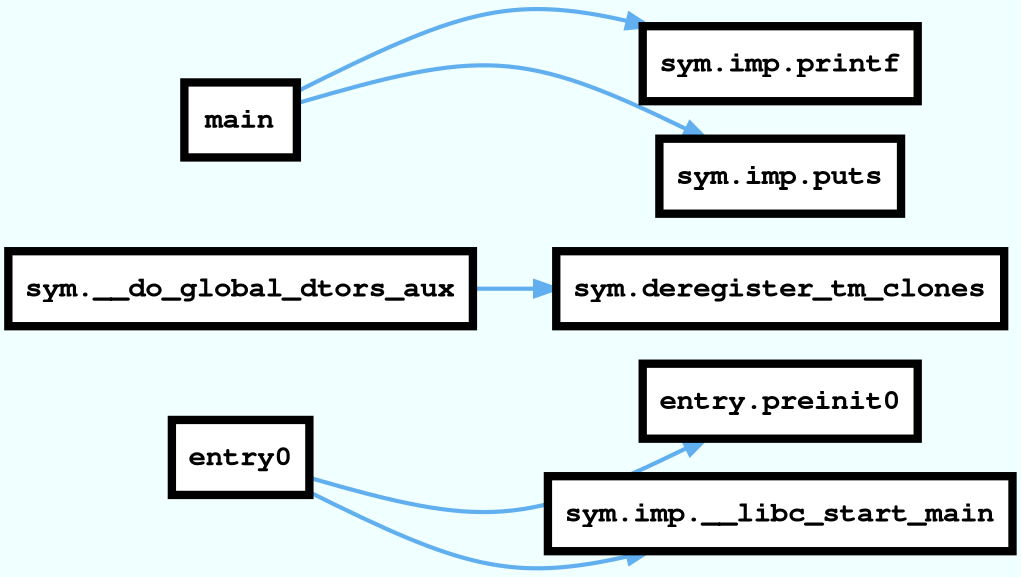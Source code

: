 digraph code {
rankdir=LR;
outputorder=edgesfirst;
graph [bgcolor=azure fontname="Courier" splines="curved"];
node [penwidth=4 fillcolor=white style=filled fontname="Courier Bold" fontsize=14 shape=box];
edge [arrowhead="normal" style=bold weight=2];
  "0x00010430" [label="entry0" URL="entry0/0x00010430"];
  "0x00010430" -> "0x00010468" [color="#61afef" URL="entry.preinit0/0x00010468"];
  "0x00010468" [label="entry.preinit0" URL="entry.preinit0/0x00010468"];
  "0x00010430" -> "0x00010400" [color="#61afef" URL="sym.imp.__libc_start_main/0x00010400"];
  "0x00010400" [label="sym.imp.__libc_start_main" URL="sym.imp.__libc_start_main/0x00010400"];
  "0x000104e0" [label="sym.__do_global_dtors_aux" URL="sym.__do_global_dtors_aux/0x000104e0"];
  "0x000104e0" -> "0x00010474" [color="#61afef" URL="sym.deregister_tm_clones/0x00010474"];
  "0x00010474" [label="sym.deregister_tm_clones" URL="sym.deregister_tm_clones/0x00010474"];
  "0x00010514" [label="main" URL="main/0x00010514"];
  "0x00010514" -> "0x00010420" [color="#61afef" URL="sym.imp.printf/0x00010420"];
  "0x00010420" [label="sym.imp.printf" URL="sym.imp.printf/0x00010420"];
  "0x00010514" -> "0x00010410" [color="#61afef" URL="sym.imp.puts/0x00010410"];
  "0x00010410" [label="sym.imp.puts" URL="sym.imp.puts/0x00010410"];
}
